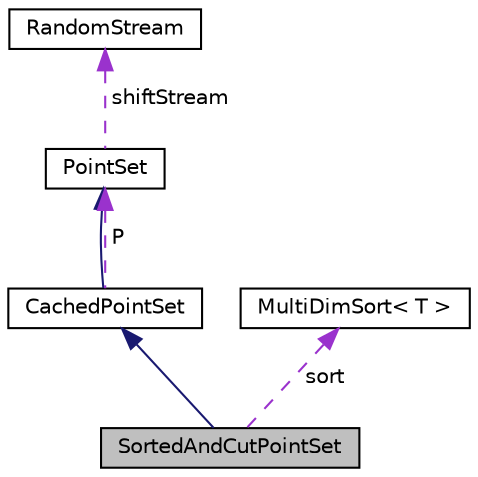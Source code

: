 digraph "SortedAndCutPointSet"
{
 // INTERACTIVE_SVG=YES
  bgcolor="transparent";
  edge [fontname="Helvetica",fontsize="10",labelfontname="Helvetica",labelfontsize="10"];
  node [fontname="Helvetica",fontsize="10",shape=record];
  Node3 [label="SortedAndCutPointSet",height=0.2,width=0.4,color="black", fillcolor="grey75", style="filled", fontcolor="black"];
  Node4 -> Node3 [dir="back",color="midnightblue",fontsize="10",style="solid",fontname="Helvetica"];
  Node4 [label="CachedPointSet",height=0.2,width=0.4,color="black",URL="$df/d86/classumontreal_1_1ssj_1_1hups_1_1CachedPointSet.html",tooltip="This container class caches a point set by precomputing and storing its points locally in an array..."];
  Node5 -> Node4 [dir="back",color="midnightblue",fontsize="10",style="solid",fontname="Helvetica"];
  Node5 [label="PointSet",height=0.2,width=0.4,color="black",URL="$d8/d10/classumontreal_1_1ssj_1_1hups_1_1PointSet.html",tooltip="This abstract class represents a general point set. "];
  Node6 -> Node5 [dir="back",color="darkorchid3",fontsize="10",style="dashed",label=" shiftStream" ,fontname="Helvetica"];
  Node6 [label="RandomStream",height=0.2,width=0.4,color="black",URL="$d1/d7c/interfaceumontreal_1_1ssj_1_1rng_1_1RandomStream.html",tooltip="This interface defines the basic structures to handle multiple streams of uniform (pseudo)random numb..."];
  Node5 -> Node4 [dir="back",color="darkorchid3",fontsize="10",style="dashed",label=" P" ,fontname="Helvetica"];
  Node7 -> Node3 [dir="back",color="darkorchid3",fontsize="10",style="dashed",label=" sort" ,fontname="Helvetica"];
  Node7 [label="MultiDimSort\< T \>",height=0.2,width=0.4,color="black",URL="$d5/da1/interfaceumontreal_1_1ssj_1_1util_1_1sort_1_1MultiDimSort.html",tooltip="This interface is meant to be implemented by certain multivariate sorting algorithms that sort object..."];
}
